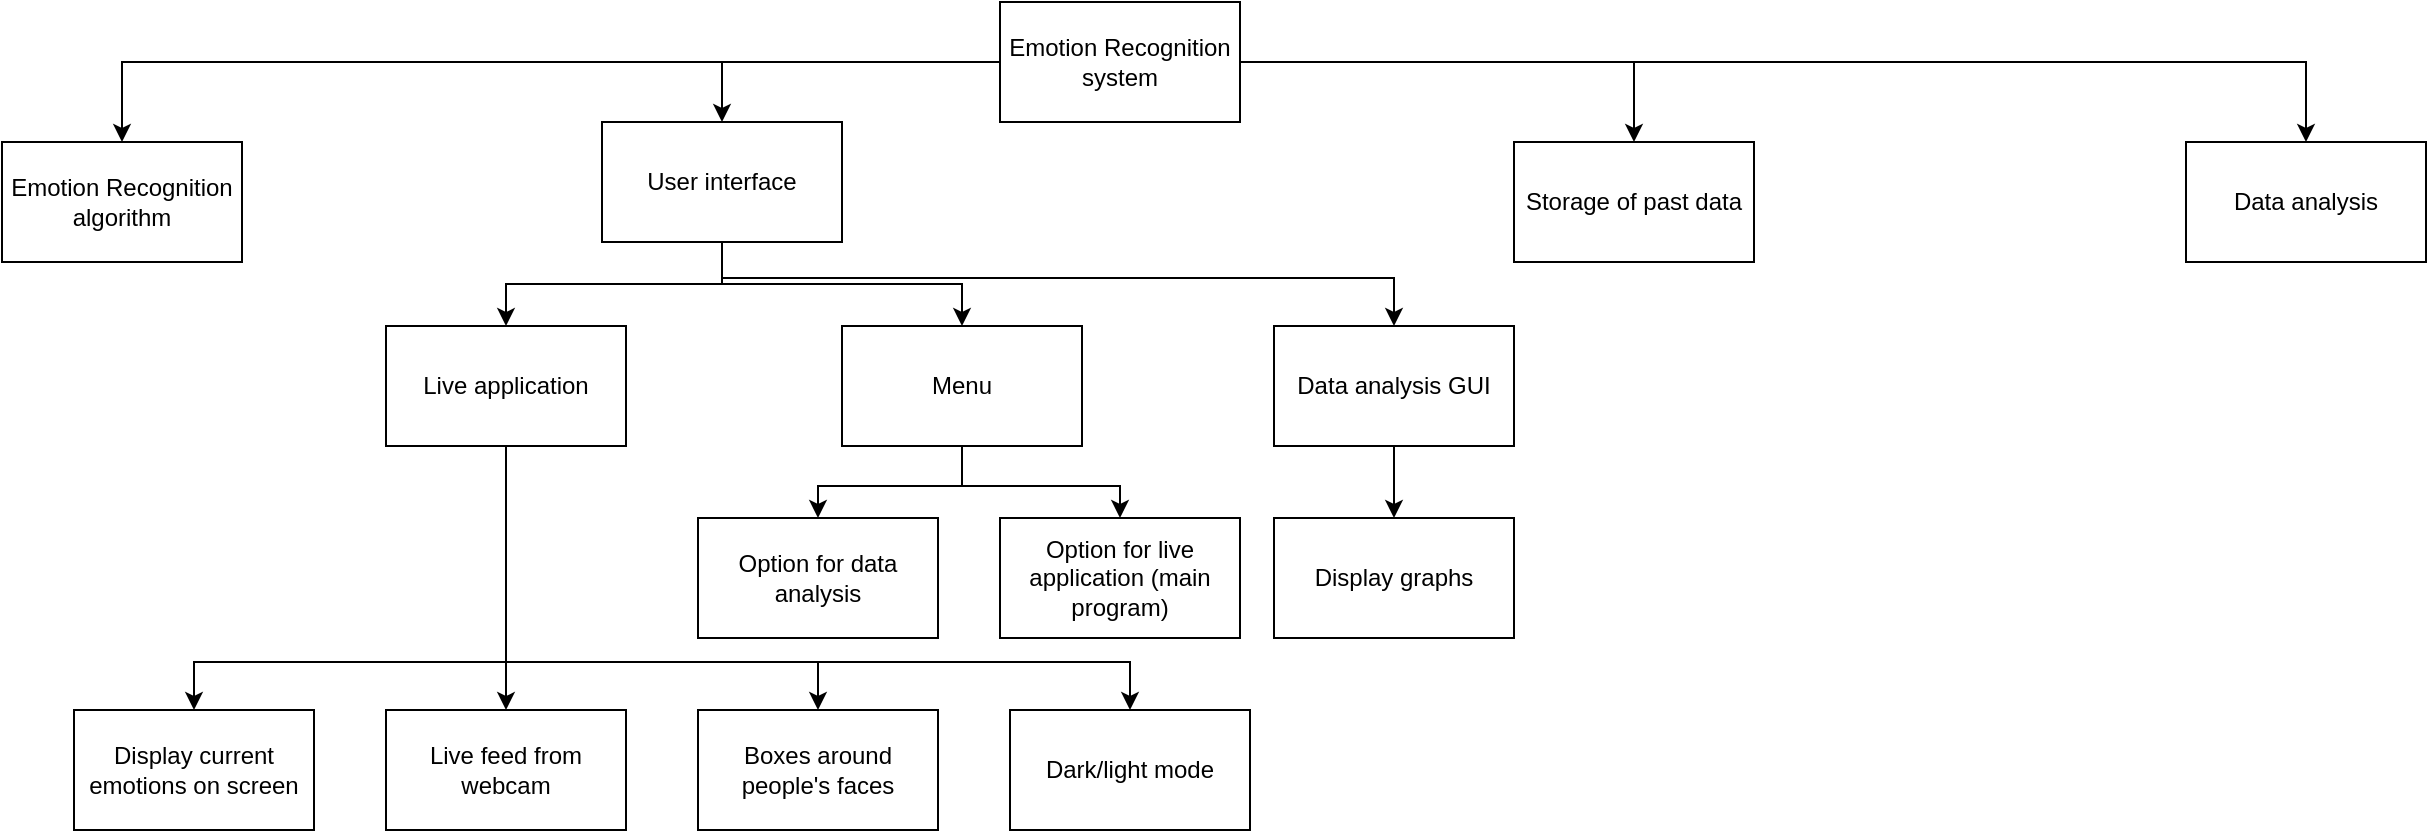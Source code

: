 <mxfile version="16.5.6" type="device"><diagram id="l2ML42jXySpG-D8K4_Pk" name="Page-1"><mxGraphModel dx="1422" dy="786" grid="1" gridSize="12" guides="1" tooltips="1" connect="1" arrows="1" fold="1" page="1" pageScale="1" pageWidth="1920" pageHeight="1200" background="none" math="0" shadow="0"><root><mxCell id="0"/><mxCell id="1" parent="0"/><mxCell id="rjblgWmCdzNSxkdabP5O-4" style="edgeStyle=orthogonalEdgeStyle;rounded=0;orthogonalLoop=1;jettySize=auto;html=1;entryX=0.5;entryY=0;entryDx=0;entryDy=0;" parent="1" source="rjblgWmCdzNSxkdabP5O-1" target="rjblgWmCdzNSxkdabP5O-5" edge="1"><mxGeometry relative="1" as="geometry"><mxPoint x="645" y="160" as="targetPoint"/></mxGeometry></mxCell><mxCell id="rjblgWmCdzNSxkdabP5O-6" style="edgeStyle=orthogonalEdgeStyle;rounded=0;orthogonalLoop=1;jettySize=auto;html=1;entryX=0.5;entryY=0;entryDx=0;entryDy=0;" parent="1" source="rjblgWmCdzNSxkdabP5O-1" target="rjblgWmCdzNSxkdabP5O-7" edge="1"><mxGeometry relative="1" as="geometry"><mxPoint x="805" y="160" as="targetPoint"/></mxGeometry></mxCell><mxCell id="rjblgWmCdzNSxkdabP5O-10" style="edgeStyle=orthogonalEdgeStyle;rounded=0;orthogonalLoop=1;jettySize=auto;html=1;exitX=1;exitY=0.5;exitDx=0;exitDy=0;entryX=0.5;entryY=0;entryDx=0;entryDy=0;" parent="1" source="rjblgWmCdzNSxkdabP5O-1" target="rjblgWmCdzNSxkdabP5O-8" edge="1"><mxGeometry relative="1" as="geometry"/></mxCell><mxCell id="rjblgWmCdzNSxkdabP5O-11" style="edgeStyle=orthogonalEdgeStyle;rounded=0;orthogonalLoop=1;jettySize=auto;html=1;entryX=0.5;entryY=0;entryDx=0;entryDy=0;" parent="1" source="rjblgWmCdzNSxkdabP5O-1" target="rjblgWmCdzNSxkdabP5O-9" edge="1"><mxGeometry relative="1" as="geometry"/></mxCell><mxCell id="rjblgWmCdzNSxkdabP5O-1" value="Emotion Recognition system" style="rounded=0;whiteSpace=wrap;html=1;" parent="1" vertex="1"><mxGeometry x="895" y="90" width="120" height="60" as="geometry"/></mxCell><mxCell id="rjblgWmCdzNSxkdabP5O-5" value="Emotion Recognition algorithm" style="rounded=0;whiteSpace=wrap;html=1;" parent="1" vertex="1"><mxGeometry x="396" y="160" width="120" height="60" as="geometry"/></mxCell><mxCell id="elXEHsmTJsA57X-0LiNG-3" value="" style="edgeStyle=orthogonalEdgeStyle;rounded=0;orthogonalLoop=1;jettySize=auto;html=1;" parent="1" source="rjblgWmCdzNSxkdabP5O-7" target="elXEHsmTJsA57X-0LiNG-2" edge="1"><mxGeometry relative="1" as="geometry"/></mxCell><mxCell id="elXEHsmTJsA57X-0LiNG-12" value="" style="edgeStyle=orthogonalEdgeStyle;rounded=0;orthogonalLoop=1;jettySize=auto;html=1;" parent="1" source="rjblgWmCdzNSxkdabP5O-7" target="elXEHsmTJsA57X-0LiNG-11" edge="1"><mxGeometry relative="1" as="geometry"/></mxCell><mxCell id="RdokqO70W0P76S6f9WEb-4" value="" style="edgeStyle=orthogonalEdgeStyle;rounded=0;orthogonalLoop=1;jettySize=auto;html=1;" edge="1" parent="1" source="rjblgWmCdzNSxkdabP5O-7" target="RdokqO70W0P76S6f9WEb-3"><mxGeometry relative="1" as="geometry"><Array as="points"><mxPoint x="756" y="228"/><mxPoint x="1092" y="228"/></Array></mxGeometry></mxCell><mxCell id="rjblgWmCdzNSxkdabP5O-7" value="User interface" style="rounded=0;whiteSpace=wrap;html=1;" parent="1" vertex="1"><mxGeometry x="696" y="150" width="120" height="60" as="geometry"/></mxCell><mxCell id="rjblgWmCdzNSxkdabP5O-8" value="Storage of past data" style="rounded=0;whiteSpace=wrap;html=1;" parent="1" vertex="1"><mxGeometry x="1152" y="160" width="120" height="60" as="geometry"/></mxCell><mxCell id="rjblgWmCdzNSxkdabP5O-9" value="Data analysis" style="rounded=0;whiteSpace=wrap;html=1;" parent="1" vertex="1"><mxGeometry x="1488" y="160" width="120" height="60" as="geometry"/></mxCell><mxCell id="elXEHsmTJsA57X-0LiNG-6" value="" style="edgeStyle=orthogonalEdgeStyle;rounded=0;orthogonalLoop=1;jettySize=auto;html=1;" parent="1" source="elXEHsmTJsA57X-0LiNG-2" target="elXEHsmTJsA57X-0LiNG-5" edge="1"><mxGeometry relative="1" as="geometry"/></mxCell><mxCell id="elXEHsmTJsA57X-0LiNG-9" value="" style="edgeStyle=orthogonalEdgeStyle;rounded=0;orthogonalLoop=1;jettySize=auto;html=1;" parent="1" source="elXEHsmTJsA57X-0LiNG-2" target="elXEHsmTJsA57X-0LiNG-8" edge="1"><mxGeometry relative="1" as="geometry"/></mxCell><mxCell id="elXEHsmTJsA57X-0LiNG-2" value="Menu" style="rounded=0;whiteSpace=wrap;html=1;" parent="1" vertex="1"><mxGeometry x="816" y="252" width="120" height="60" as="geometry"/></mxCell><mxCell id="elXEHsmTJsA57X-0LiNG-5" value="Option for data analysis" style="rounded=0;whiteSpace=wrap;html=1;" parent="1" vertex="1"><mxGeometry x="744" y="348" width="120" height="60" as="geometry"/></mxCell><mxCell id="elXEHsmTJsA57X-0LiNG-8" value="Option for live application (main program)" style="rounded=0;whiteSpace=wrap;html=1;" parent="1" vertex="1"><mxGeometry x="895" y="348" width="120" height="60" as="geometry"/></mxCell><mxCell id="elXEHsmTJsA57X-0LiNG-14" value="" style="edgeStyle=orthogonalEdgeStyle;rounded=0;orthogonalLoop=1;jettySize=auto;html=1;" parent="1" source="elXEHsmTJsA57X-0LiNG-11" target="elXEHsmTJsA57X-0LiNG-13" edge="1"><mxGeometry relative="1" as="geometry"/></mxCell><mxCell id="elXEHsmTJsA57X-0LiNG-17" value="" style="edgeStyle=orthogonalEdgeStyle;rounded=0;orthogonalLoop=1;jettySize=auto;html=1;" parent="1" source="elXEHsmTJsA57X-0LiNG-11" target="elXEHsmTJsA57X-0LiNG-16" edge="1"><mxGeometry relative="1" as="geometry"><Array as="points"><mxPoint x="648" y="420"/><mxPoint x="804" y="420"/></Array></mxGeometry></mxCell><mxCell id="elXEHsmTJsA57X-0LiNG-20" value="" style="edgeStyle=orthogonalEdgeStyle;rounded=0;orthogonalLoop=1;jettySize=auto;html=1;" parent="1" source="elXEHsmTJsA57X-0LiNG-11" target="elXEHsmTJsA57X-0LiNG-19" edge="1"><mxGeometry relative="1" as="geometry"><Array as="points"><mxPoint x="648" y="420"/><mxPoint x="492" y="420"/></Array></mxGeometry></mxCell><mxCell id="RdokqO70W0P76S6f9WEb-2" value="" style="edgeStyle=orthogonalEdgeStyle;rounded=0;orthogonalLoop=1;jettySize=auto;html=1;" edge="1" parent="1" source="elXEHsmTJsA57X-0LiNG-11" target="RdokqO70W0P76S6f9WEb-1"><mxGeometry relative="1" as="geometry"><Array as="points"><mxPoint x="648" y="420"/><mxPoint x="960" y="420"/></Array></mxGeometry></mxCell><mxCell id="elXEHsmTJsA57X-0LiNG-11" value="Live application" style="whiteSpace=wrap;html=1;rounded=0;" parent="1" vertex="1"><mxGeometry x="588" y="252" width="120" height="60" as="geometry"/></mxCell><mxCell id="elXEHsmTJsA57X-0LiNG-13" value="Live feed from webcam" style="whiteSpace=wrap;html=1;rounded=0;" parent="1" vertex="1"><mxGeometry x="588" y="444" width="120" height="60" as="geometry"/></mxCell><mxCell id="elXEHsmTJsA57X-0LiNG-16" value="Boxes around people's faces" style="whiteSpace=wrap;html=1;rounded=0;" parent="1" vertex="1"><mxGeometry x="744" y="444" width="120" height="60" as="geometry"/></mxCell><mxCell id="elXEHsmTJsA57X-0LiNG-19" value="Display current emotions on screen" style="whiteSpace=wrap;html=1;rounded=0;" parent="1" vertex="1"><mxGeometry x="432" y="444" width="120" height="60" as="geometry"/></mxCell><mxCell id="RdokqO70W0P76S6f9WEb-1" value="Dark/light mode" style="whiteSpace=wrap;html=1;rounded=0;" vertex="1" parent="1"><mxGeometry x="900" y="444" width="120" height="60" as="geometry"/></mxCell><mxCell id="RdokqO70W0P76S6f9WEb-6" value="" style="edgeStyle=orthogonalEdgeStyle;rounded=0;orthogonalLoop=1;jettySize=auto;html=1;" edge="1" parent="1" source="RdokqO70W0P76S6f9WEb-3" target="RdokqO70W0P76S6f9WEb-5"><mxGeometry relative="1" as="geometry"/></mxCell><mxCell id="RdokqO70W0P76S6f9WEb-3" value="Data analysis GUI" style="whiteSpace=wrap;html=1;rounded=0;" vertex="1" parent="1"><mxGeometry x="1032" y="252" width="120" height="60" as="geometry"/></mxCell><mxCell id="RdokqO70W0P76S6f9WEb-5" value="Display graphs" style="whiteSpace=wrap;html=1;rounded=0;" vertex="1" parent="1"><mxGeometry x="1032" y="348" width="120" height="60" as="geometry"/></mxCell></root></mxGraphModel></diagram></mxfile>
